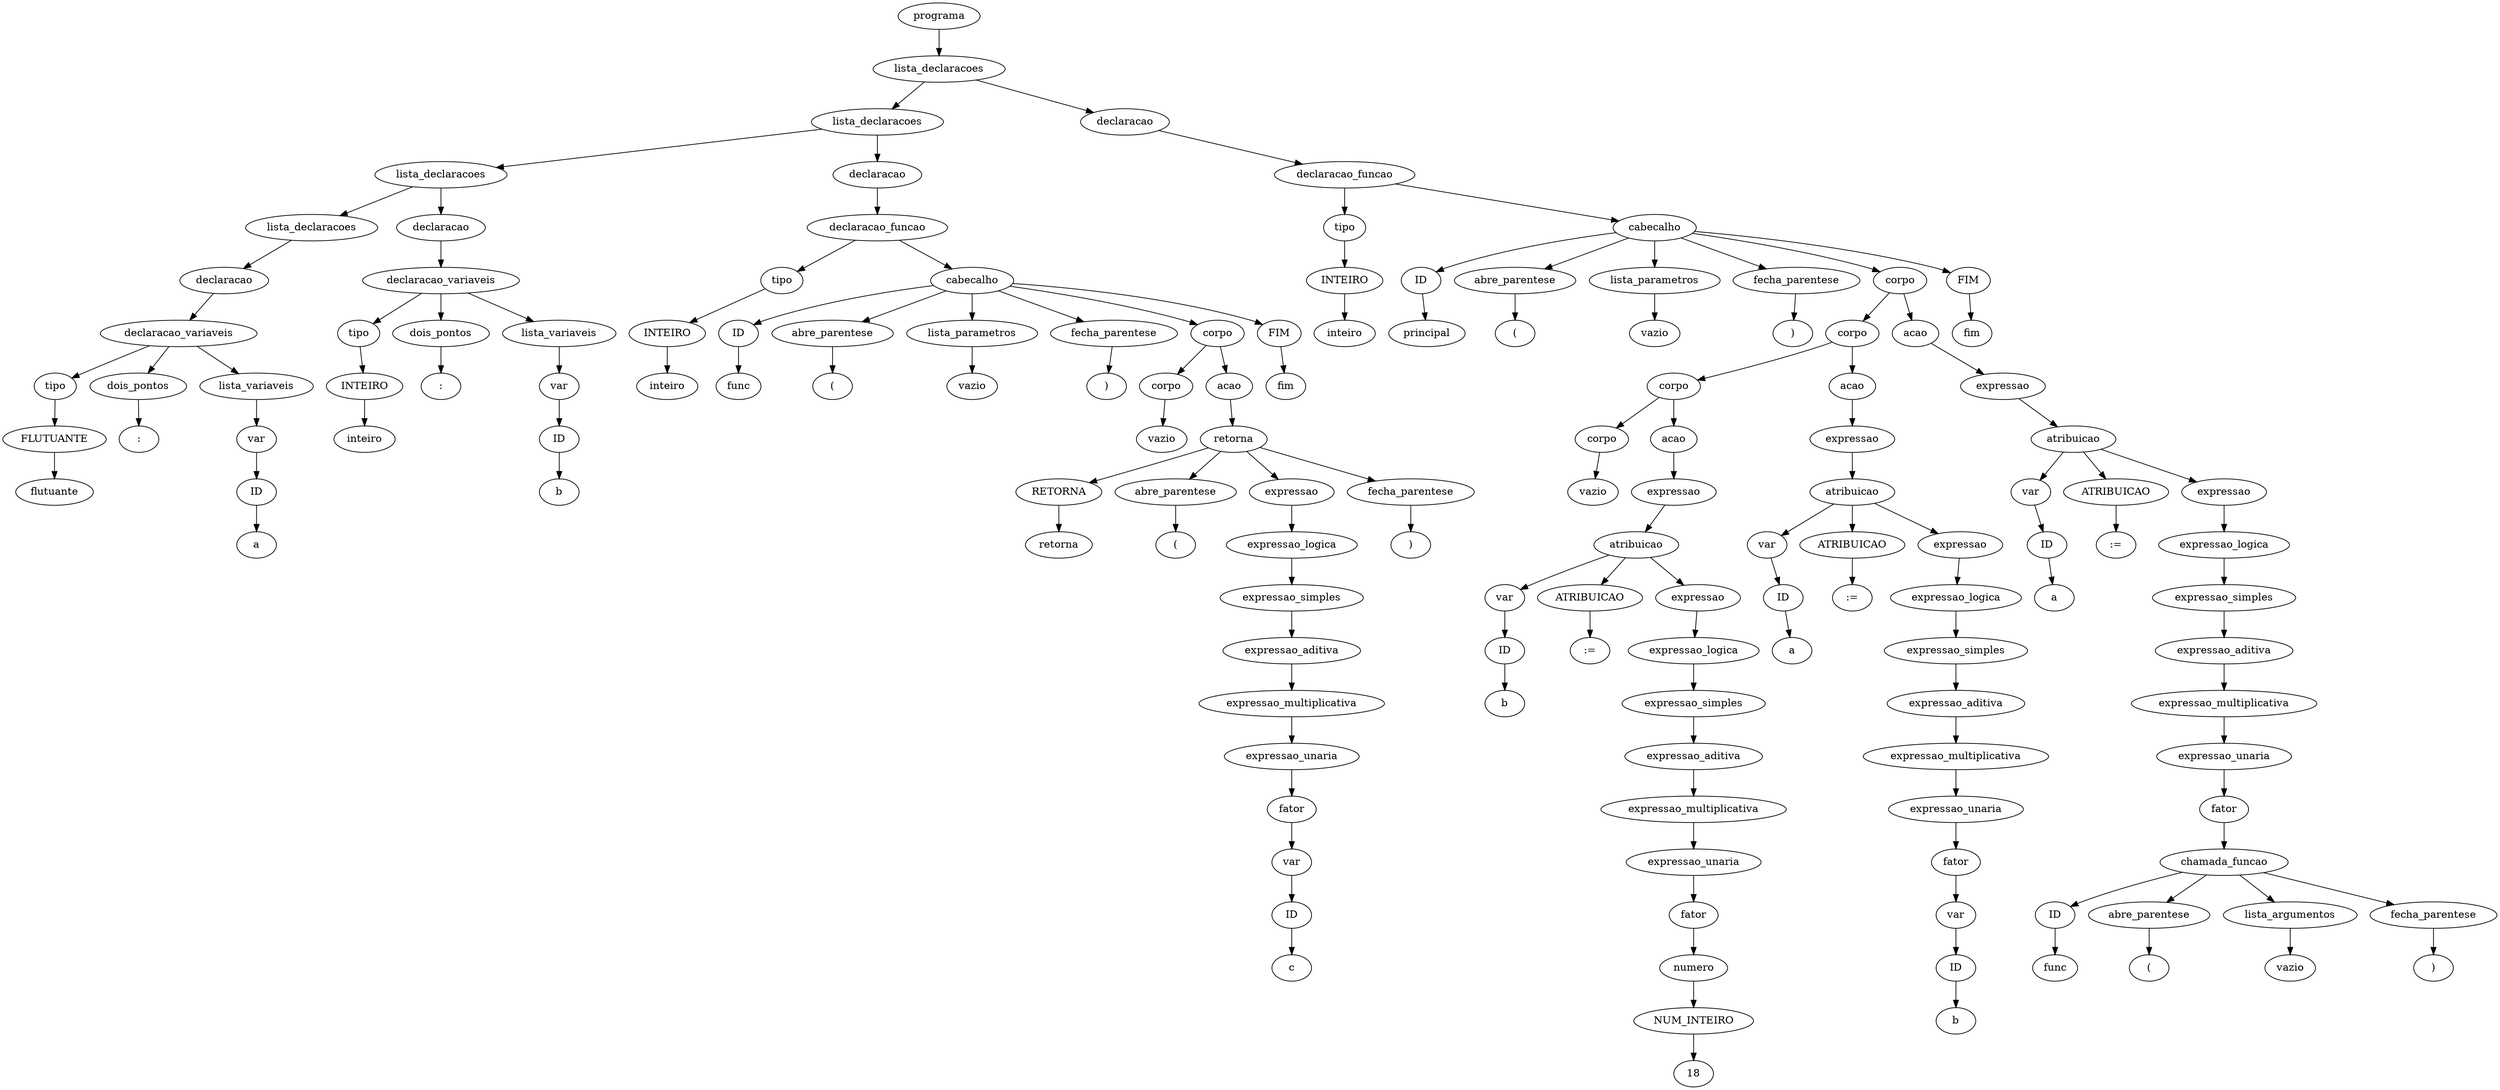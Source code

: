 digraph tree {
    "0x7fdde917f8e0" [label="programa"];
    "0x7fdde917ff40" [label="lista_declaracoes"];
    "0x7fdde917fb20" [label="lista_declaracoes"];
    "0x7fdde917f700" [label="lista_declaracoes"];
    "0x7fdde9210550" [label="lista_declaracoes"];
    "0x7fddd53eb8b0" [label="declaracao"];
    "0x7fdde92103a0" [label="declaracao_variaveis"];
    "0x7fdde92104c0" [label="tipo"];
    "0x7fdde9210520" [label="FLUTUANTE"];
    "0x7fdde9210490" [label="flutuante"];
    "0x7fdde9210220" [label="dois_pontos"];
    "0x7fdde917f790" [label=":"];
    "0x7fdde9210280" [label="lista_variaveis"];
    "0x7fdde9210430" [label="var"];
    "0x7fddd53eb820" [label="ID"];
    "0x7fdde917f820" [label="a"];
    "0x7fdde917f640" [label="declaracao"];
    "0x7fdde917f580" [label="declaracao_variaveis"];
    "0x7fdde917f850" [label="tipo"];
    "0x7fdde917f5b0" [label="INTEIRO"];
    "0x7fdde917f730" [label="inteiro"];
    "0x7fdde917f9d0" [label="dois_pontos"];
    "0x7fdde917fa00" [label=":"];
    "0x7fdde917f6d0" [label="lista_variaveis"];
    "0x7fdde917f5e0" [label="var"];
    "0x7fdde917f610" [label="ID"];
    "0x7fdde917f910" [label="b"];
    "0x7fdde917fa30" [label="declaracao"];
    "0x7fdde917f6a0" [label="declaracao_funcao"];
    "0x7fdde9210460" [label="tipo"];
    "0x7fdde92105b0" [label="INTEIRO"];
    "0x7fdde917fa60" [label="inteiro"];
    "0x7fdde917fc70" [label="cabecalho"];
    "0x7fdde917fdf0" [label="ID"];
    "0x7fdde90c01f0" [label="func"];
    "0x7fdde90c0220" [label="abre_parentese"];
    "0x7fdde90c0070" [label="("];
    "0x7fdde917fb80" [label="lista_parametros"];
    "0x7fdde917f940" [label="vazio"];
    "0x7fdde90c00d0" [label="fecha_parentese"];
    "0x7fdde90c0250" [label=")"];
    "0x7fdde917ff70" [label="corpo"];
    "0x7fdde917fca0" [label="corpo"];
    "0x7fdde917fa90" [label="vazio"];
    "0x7fdde917fc40" [label="acao"];
    "0x7fdde917ff10" [label="retorna"];
    "0x7fdde917ffa0" [label="RETORNA"];
    "0x7fdde90c0100" [label="retorna"];
    "0x7fdde90c0130" [label="abre_parentese"];
    "0x7fdde90c0160" [label="("];
    "0x7fdde917fee0" [label="expressao"];
    "0x7fdde917feb0" [label="expressao_logica"];
    "0x7fdde917fe20" [label="expressao_simples"];
    "0x7fdde917fd90" [label="expressao_aditiva"];
    "0x7fdde917fe80" [label="expressao_multiplicativa"];
    "0x7fdde917fcd0" [label="expressao_unaria"];
    "0x7fdde917fd60" [label="fator"];
    "0x7fdde917fbb0" [label="var"];
    "0x7fdde917fc10" [label="ID"];
    "0x7fdde917fe50" [label="c"];
    "0x7fdde90c0190" [label="fecha_parentese"];
    "0x7fdde90c01c0" [label=")"];
    "0x7fdde90c0280" [label="FIM"];
    "0x7fdde90c02e0" [label="fim"];
    "0x7fdde917ffd0" [label="declaracao"];
    "0x7fdde917f970" [label="declaracao_funcao"];
    "0x7fdde917f8b0" [label="tipo"];
    "0x7fdde917f550" [label="INTEIRO"];
    "0x7fdde917f9a0" [label="inteiro"];
    "0x7fdde90c0910" [label="cabecalho"];
    "0x7fdde90c0d90" [label="ID"];
    "0x7fdde90c0c10" [label="principal"];
    "0x7fdde90e32b0" [label="abre_parentese"];
    "0x7fdde90e32e0" [label="("];
    "0x7fdde90c0400" [label="lista_parametros"];
    "0x7fdde917fdc0" [label="vazio"];
    "0x7fdde90e3310" [label="fecha_parentese"];
    "0x7fdde90e3340" [label=")"];
    "0x7fdde90e3220" [label="corpo"];
    "0x7fdde90c0d30" [label="corpo"];
    "0x7fdde90c09a0" [label="corpo"];
    "0x7fdde90c0520" [label="corpo"];
    "0x7fdde917f880" [label="vazio"];
    "0x7fdde90c08b0" [label="acao"];
    "0x7fdde90c0550" [label="expressao"];
    "0x7fdde90c0850" [label="atribuicao"];
    "0x7fdde90c00a0" [label="var"];
    "0x7fdde90c0460" [label="ID"];
    "0x7fdde90c0640" [label="b"];
    "0x7fdde90c08e0" [label="ATRIBUICAO"];
    "0x7fdde90c0970" [label=":="];
    "0x7fdde90c0820" [label="expressao"];
    "0x7fdde90c07f0" [label="expressao_logica"];
    "0x7fdde90c0730" [label="expressao_simples"];
    "0x7fdde90c06d0" [label="expressao_aditiva"];
    "0x7fdde90c07c0" [label="expressao_multiplicativa"];
    "0x7fdde90c0670" [label="expressao_unaria"];
    "0x7fdde90c06a0" [label="fator"];
    "0x7fdde90c04c0" [label="numero"];
    "0x7fdde90c0040" [label="NUM_INTEIRO"];
    "0x7fdde90c0790" [label="18"];
    "0x7fdde90c0c40" [label="acao"];
    "0x7fdde90c09d0" [label="expressao"];
    "0x7fdde90c0be0" [label="atribuicao"];
    "0x7fdde90c03a0" [label="var"];
    "0x7fdde90c04f0" [label="ID"];
    "0x7fdde90c05e0" [label="a"];
    "0x7fdde90c0c70" [label="ATRIBUICAO"];
    "0x7fdde90c0d00" [label=":="];
    "0x7fdde90c0bb0" [label="expressao"];
    "0x7fdde90c0b80" [label="expressao_logica"];
    "0x7fdde90c0ac0" [label="expressao_simples"];
    "0x7fdde90c0a60" [label="expressao_aditiva"];
    "0x7fdde90c0b50" [label="expressao_multiplicativa"];
    "0x7fdde90c0580" [label="expressao_unaria"];
    "0x7fdde90c0a30" [label="fator"];
    "0x7fdde90c0760" [label="var"];
    "0x7fdde90c0700" [label="ID"];
    "0x7fdde90c0b20" [label="b"];
    "0x7fdde90c0eb0" [label="acao"];
    "0x7fdde90c0d60" [label="expressao"];
    "0x7fdde90c0e50" [label="atribuicao"];
    "0x7fdde90c0940" [label="var"];
    "0x7fdde90c05b0" [label="ID"];
    "0x7fdde90c0a00" [label="a"];
    "0x7fdde90e3190" [label="ATRIBUICAO"];
    "0x7fdde90e31f0" [label=":="];
    "0x7fdde90c0e20" [label="expressao"];
    "0x7fdde90c0f10" [label="expressao_logica"];
    "0x7fdde90c0fd0" [label="expressao_simples"];
    "0x7fdde90c0df0" [label="expressao_aditiva"];
    "0x7fdde90c0a90" [label="expressao_multiplicativa"];
    "0x7fdde90c0f70" [label="expressao_unaria"];
    "0x7fdde90c0dc0" [label="fator"];
    "0x7fdde90c0880" [label="chamada_funcao"];
    "0x7fdde90c0ee0" [label="ID"];
    "0x7fdde90e30a0" [label="func"];
    "0x7fdde90e30d0" [label="abre_parentese"];
    "0x7fdde90e3100" [label="("];
    "0x7fdde90c0f40" [label="lista_argumentos"];
    "0x7fdde90c0af0" [label="vazio"];
    "0x7fdde90e3130" [label="fecha_parentese"];
    "0x7fdde90e3160" [label=")"];
    "0x7fdde90e3370" [label="FIM"];
    "0x7fdde90e33a0" [label="fim"];
    "0x7fdde917f8e0" -> "0x7fdde917ff40";
    "0x7fdde917ff40" -> "0x7fdde917fb20";
    "0x7fdde917ff40" -> "0x7fdde917ffd0";
    "0x7fdde917fb20" -> "0x7fdde917f700";
    "0x7fdde917fb20" -> "0x7fdde917fa30";
    "0x7fdde917f700" -> "0x7fdde9210550";
    "0x7fdde917f700" -> "0x7fdde917f640";
    "0x7fdde9210550" -> "0x7fddd53eb8b0";
    "0x7fddd53eb8b0" -> "0x7fdde92103a0";
    "0x7fdde92103a0" -> "0x7fdde92104c0";
    "0x7fdde92103a0" -> "0x7fdde9210220";
    "0x7fdde92103a0" -> "0x7fdde9210280";
    "0x7fdde92104c0" -> "0x7fdde9210520";
    "0x7fdde9210520" -> "0x7fdde9210490";
    "0x7fdde9210220" -> "0x7fdde917f790";
    "0x7fdde9210280" -> "0x7fdde9210430";
    "0x7fdde9210430" -> "0x7fddd53eb820";
    "0x7fddd53eb820" -> "0x7fdde917f820";
    "0x7fdde917f640" -> "0x7fdde917f580";
    "0x7fdde917f580" -> "0x7fdde917f850";
    "0x7fdde917f580" -> "0x7fdde917f9d0";
    "0x7fdde917f580" -> "0x7fdde917f6d0";
    "0x7fdde917f850" -> "0x7fdde917f5b0";
    "0x7fdde917f5b0" -> "0x7fdde917f730";
    "0x7fdde917f9d0" -> "0x7fdde917fa00";
    "0x7fdde917f6d0" -> "0x7fdde917f5e0";
    "0x7fdde917f5e0" -> "0x7fdde917f610";
    "0x7fdde917f610" -> "0x7fdde917f910";
    "0x7fdde917fa30" -> "0x7fdde917f6a0";
    "0x7fdde917f6a0" -> "0x7fdde9210460";
    "0x7fdde917f6a0" -> "0x7fdde917fc70";
    "0x7fdde9210460" -> "0x7fdde92105b0";
    "0x7fdde92105b0" -> "0x7fdde917fa60";
    "0x7fdde917fc70" -> "0x7fdde917fdf0";
    "0x7fdde917fc70" -> "0x7fdde90c0220";
    "0x7fdde917fc70" -> "0x7fdde917fb80";
    "0x7fdde917fc70" -> "0x7fdde90c00d0";
    "0x7fdde917fc70" -> "0x7fdde917ff70";
    "0x7fdde917fc70" -> "0x7fdde90c0280";
    "0x7fdde917fdf0" -> "0x7fdde90c01f0";
    "0x7fdde90c0220" -> "0x7fdde90c0070";
    "0x7fdde917fb80" -> "0x7fdde917f940";
    "0x7fdde90c00d0" -> "0x7fdde90c0250";
    "0x7fdde917ff70" -> "0x7fdde917fca0";
    "0x7fdde917ff70" -> "0x7fdde917fc40";
    "0x7fdde917fca0" -> "0x7fdde917fa90";
    "0x7fdde917fc40" -> "0x7fdde917ff10";
    "0x7fdde917ff10" -> "0x7fdde917ffa0";
    "0x7fdde917ff10" -> "0x7fdde90c0130";
    "0x7fdde917ff10" -> "0x7fdde917fee0";
    "0x7fdde917ff10" -> "0x7fdde90c0190";
    "0x7fdde917ffa0" -> "0x7fdde90c0100";
    "0x7fdde90c0130" -> "0x7fdde90c0160";
    "0x7fdde917fee0" -> "0x7fdde917feb0";
    "0x7fdde917feb0" -> "0x7fdde917fe20";
    "0x7fdde917fe20" -> "0x7fdde917fd90";
    "0x7fdde917fd90" -> "0x7fdde917fe80";
    "0x7fdde917fe80" -> "0x7fdde917fcd0";
    "0x7fdde917fcd0" -> "0x7fdde917fd60";
    "0x7fdde917fd60" -> "0x7fdde917fbb0";
    "0x7fdde917fbb0" -> "0x7fdde917fc10";
    "0x7fdde917fc10" -> "0x7fdde917fe50";
    "0x7fdde90c0190" -> "0x7fdde90c01c0";
    "0x7fdde90c0280" -> "0x7fdde90c02e0";
    "0x7fdde917ffd0" -> "0x7fdde917f970";
    "0x7fdde917f970" -> "0x7fdde917f8b0";
    "0x7fdde917f970" -> "0x7fdde90c0910";
    "0x7fdde917f8b0" -> "0x7fdde917f550";
    "0x7fdde917f550" -> "0x7fdde917f9a0";
    "0x7fdde90c0910" -> "0x7fdde90c0d90";
    "0x7fdde90c0910" -> "0x7fdde90e32b0";
    "0x7fdde90c0910" -> "0x7fdde90c0400";
    "0x7fdde90c0910" -> "0x7fdde90e3310";
    "0x7fdde90c0910" -> "0x7fdde90e3220";
    "0x7fdde90c0910" -> "0x7fdde90e3370";
    "0x7fdde90c0d90" -> "0x7fdde90c0c10";
    "0x7fdde90e32b0" -> "0x7fdde90e32e0";
    "0x7fdde90c0400" -> "0x7fdde917fdc0";
    "0x7fdde90e3310" -> "0x7fdde90e3340";
    "0x7fdde90e3220" -> "0x7fdde90c0d30";
    "0x7fdde90e3220" -> "0x7fdde90c0eb0";
    "0x7fdde90c0d30" -> "0x7fdde90c09a0";
    "0x7fdde90c0d30" -> "0x7fdde90c0c40";
    "0x7fdde90c09a0" -> "0x7fdde90c0520";
    "0x7fdde90c09a0" -> "0x7fdde90c08b0";
    "0x7fdde90c0520" -> "0x7fdde917f880";
    "0x7fdde90c08b0" -> "0x7fdde90c0550";
    "0x7fdde90c0550" -> "0x7fdde90c0850";
    "0x7fdde90c0850" -> "0x7fdde90c00a0";
    "0x7fdde90c0850" -> "0x7fdde90c08e0";
    "0x7fdde90c0850" -> "0x7fdde90c0820";
    "0x7fdde90c00a0" -> "0x7fdde90c0460";
    "0x7fdde90c0460" -> "0x7fdde90c0640";
    "0x7fdde90c08e0" -> "0x7fdde90c0970";
    "0x7fdde90c0820" -> "0x7fdde90c07f0";
    "0x7fdde90c07f0" -> "0x7fdde90c0730";
    "0x7fdde90c0730" -> "0x7fdde90c06d0";
    "0x7fdde90c06d0" -> "0x7fdde90c07c0";
    "0x7fdde90c07c0" -> "0x7fdde90c0670";
    "0x7fdde90c0670" -> "0x7fdde90c06a0";
    "0x7fdde90c06a0" -> "0x7fdde90c04c0";
    "0x7fdde90c04c0" -> "0x7fdde90c0040";
    "0x7fdde90c0040" -> "0x7fdde90c0790";
    "0x7fdde90c0c40" -> "0x7fdde90c09d0";
    "0x7fdde90c09d0" -> "0x7fdde90c0be0";
    "0x7fdde90c0be0" -> "0x7fdde90c03a0";
    "0x7fdde90c0be0" -> "0x7fdde90c0c70";
    "0x7fdde90c0be0" -> "0x7fdde90c0bb0";
    "0x7fdde90c03a0" -> "0x7fdde90c04f0";
    "0x7fdde90c04f0" -> "0x7fdde90c05e0";
    "0x7fdde90c0c70" -> "0x7fdde90c0d00";
    "0x7fdde90c0bb0" -> "0x7fdde90c0b80";
    "0x7fdde90c0b80" -> "0x7fdde90c0ac0";
    "0x7fdde90c0ac0" -> "0x7fdde90c0a60";
    "0x7fdde90c0a60" -> "0x7fdde90c0b50";
    "0x7fdde90c0b50" -> "0x7fdde90c0580";
    "0x7fdde90c0580" -> "0x7fdde90c0a30";
    "0x7fdde90c0a30" -> "0x7fdde90c0760";
    "0x7fdde90c0760" -> "0x7fdde90c0700";
    "0x7fdde90c0700" -> "0x7fdde90c0b20";
    "0x7fdde90c0eb0" -> "0x7fdde90c0d60";
    "0x7fdde90c0d60" -> "0x7fdde90c0e50";
    "0x7fdde90c0e50" -> "0x7fdde90c0940";
    "0x7fdde90c0e50" -> "0x7fdde90e3190";
    "0x7fdde90c0e50" -> "0x7fdde90c0e20";
    "0x7fdde90c0940" -> "0x7fdde90c05b0";
    "0x7fdde90c05b0" -> "0x7fdde90c0a00";
    "0x7fdde90e3190" -> "0x7fdde90e31f0";
    "0x7fdde90c0e20" -> "0x7fdde90c0f10";
    "0x7fdde90c0f10" -> "0x7fdde90c0fd0";
    "0x7fdde90c0fd0" -> "0x7fdde90c0df0";
    "0x7fdde90c0df0" -> "0x7fdde90c0a90";
    "0x7fdde90c0a90" -> "0x7fdde90c0f70";
    "0x7fdde90c0f70" -> "0x7fdde90c0dc0";
    "0x7fdde90c0dc0" -> "0x7fdde90c0880";
    "0x7fdde90c0880" -> "0x7fdde90c0ee0";
    "0x7fdde90c0880" -> "0x7fdde90e30d0";
    "0x7fdde90c0880" -> "0x7fdde90c0f40";
    "0x7fdde90c0880" -> "0x7fdde90e3130";
    "0x7fdde90c0ee0" -> "0x7fdde90e30a0";
    "0x7fdde90e30d0" -> "0x7fdde90e3100";
    "0x7fdde90c0f40" -> "0x7fdde90c0af0";
    "0x7fdde90e3130" -> "0x7fdde90e3160";
    "0x7fdde90e3370" -> "0x7fdde90e33a0";
}
